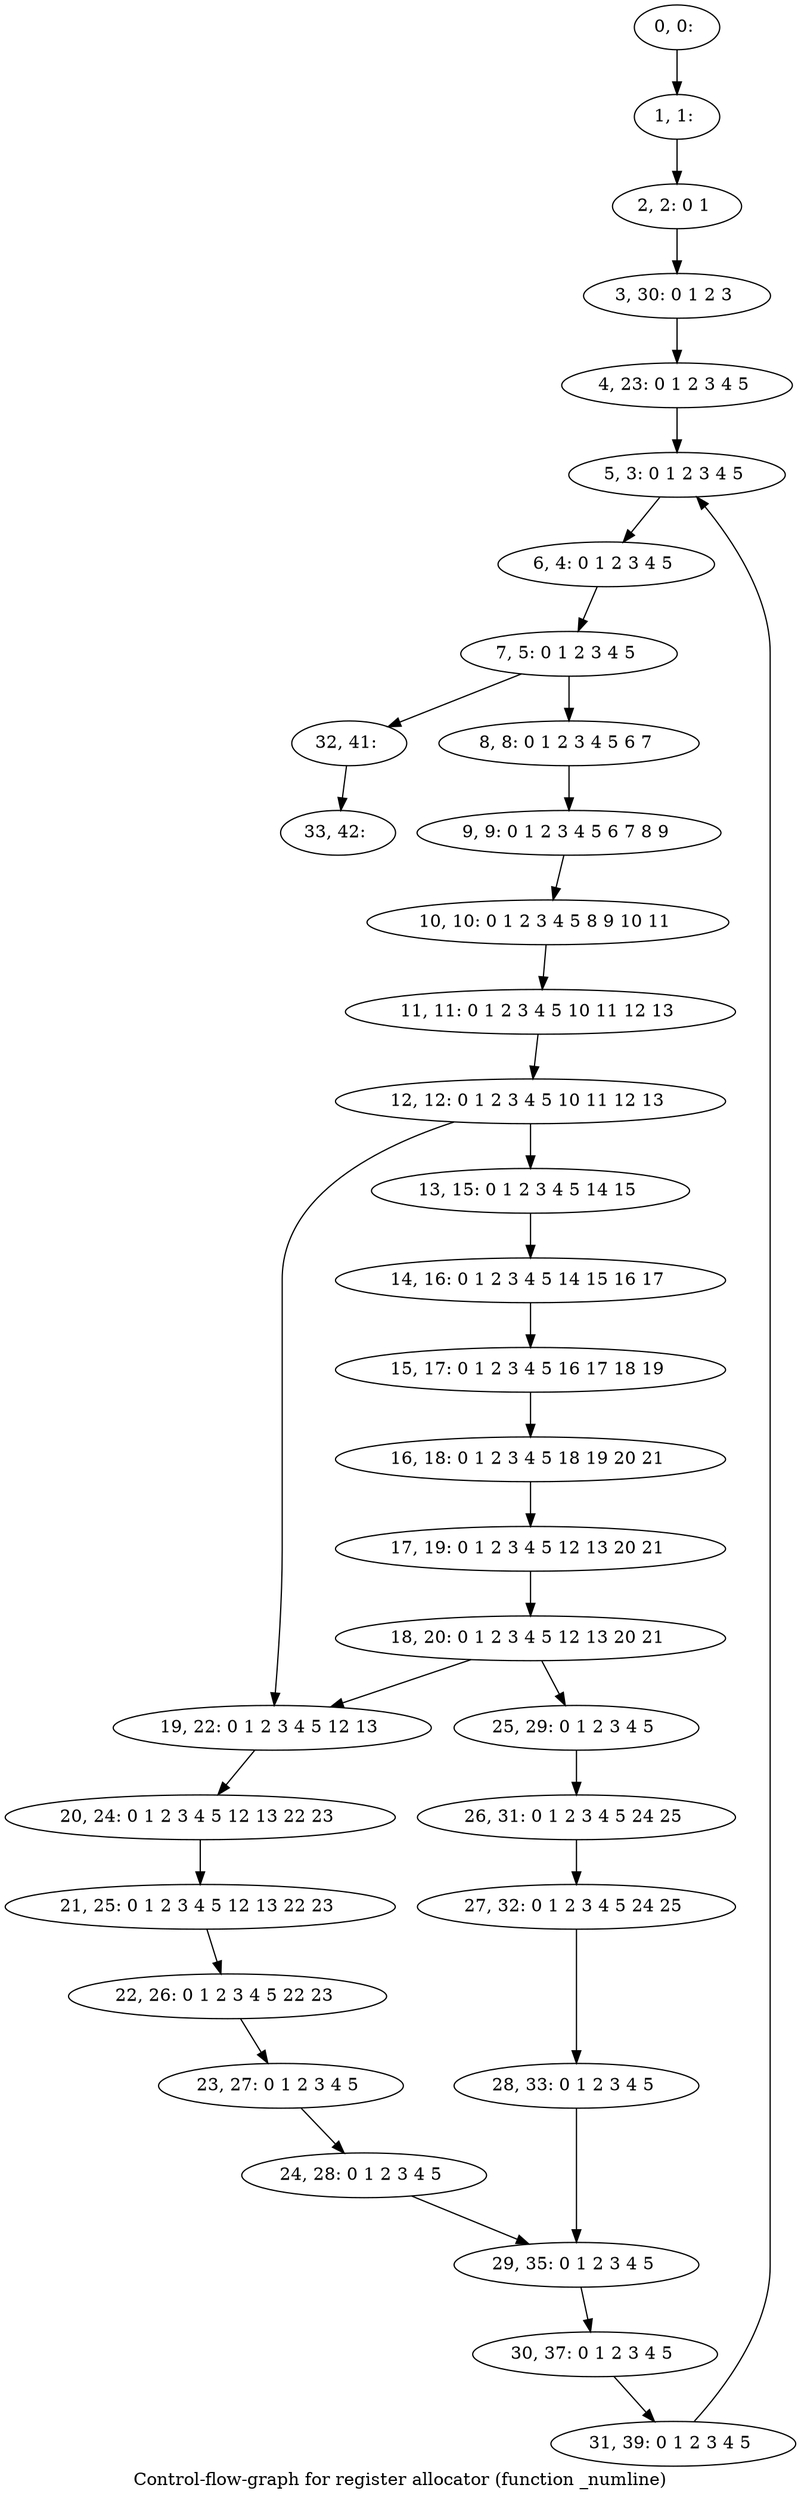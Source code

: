 digraph G {
graph [label="Control-flow-graph for register allocator (function _numline)"]
0[label="0, 0: "];
1[label="1, 1: "];
2[label="2, 2: 0 1 "];
3[label="3, 30: 0 1 2 3 "];
4[label="4, 23: 0 1 2 3 4 5 "];
5[label="5, 3: 0 1 2 3 4 5 "];
6[label="6, 4: 0 1 2 3 4 5 "];
7[label="7, 5: 0 1 2 3 4 5 "];
8[label="8, 8: 0 1 2 3 4 5 6 7 "];
9[label="9, 9: 0 1 2 3 4 5 6 7 8 9 "];
10[label="10, 10: 0 1 2 3 4 5 8 9 10 11 "];
11[label="11, 11: 0 1 2 3 4 5 10 11 12 13 "];
12[label="12, 12: 0 1 2 3 4 5 10 11 12 13 "];
13[label="13, 15: 0 1 2 3 4 5 14 15 "];
14[label="14, 16: 0 1 2 3 4 5 14 15 16 17 "];
15[label="15, 17: 0 1 2 3 4 5 16 17 18 19 "];
16[label="16, 18: 0 1 2 3 4 5 18 19 20 21 "];
17[label="17, 19: 0 1 2 3 4 5 12 13 20 21 "];
18[label="18, 20: 0 1 2 3 4 5 12 13 20 21 "];
19[label="19, 22: 0 1 2 3 4 5 12 13 "];
20[label="20, 24: 0 1 2 3 4 5 12 13 22 23 "];
21[label="21, 25: 0 1 2 3 4 5 12 13 22 23 "];
22[label="22, 26: 0 1 2 3 4 5 22 23 "];
23[label="23, 27: 0 1 2 3 4 5 "];
24[label="24, 28: 0 1 2 3 4 5 "];
25[label="25, 29: 0 1 2 3 4 5 "];
26[label="26, 31: 0 1 2 3 4 5 24 25 "];
27[label="27, 32: 0 1 2 3 4 5 24 25 "];
28[label="28, 33: 0 1 2 3 4 5 "];
29[label="29, 35: 0 1 2 3 4 5 "];
30[label="30, 37: 0 1 2 3 4 5 "];
31[label="31, 39: 0 1 2 3 4 5 "];
32[label="32, 41: "];
33[label="33, 42: "];
0->1 ;
1->2 ;
2->3 ;
3->4 ;
4->5 ;
5->6 ;
6->7 ;
7->8 ;
7->32 ;
8->9 ;
9->10 ;
10->11 ;
11->12 ;
12->13 ;
12->19 ;
13->14 ;
14->15 ;
15->16 ;
16->17 ;
17->18 ;
18->19 ;
18->25 ;
19->20 ;
20->21 ;
21->22 ;
22->23 ;
23->24 ;
24->29 ;
25->26 ;
26->27 ;
27->28 ;
28->29 ;
29->30 ;
30->31 ;
31->5 ;
32->33 ;
}
